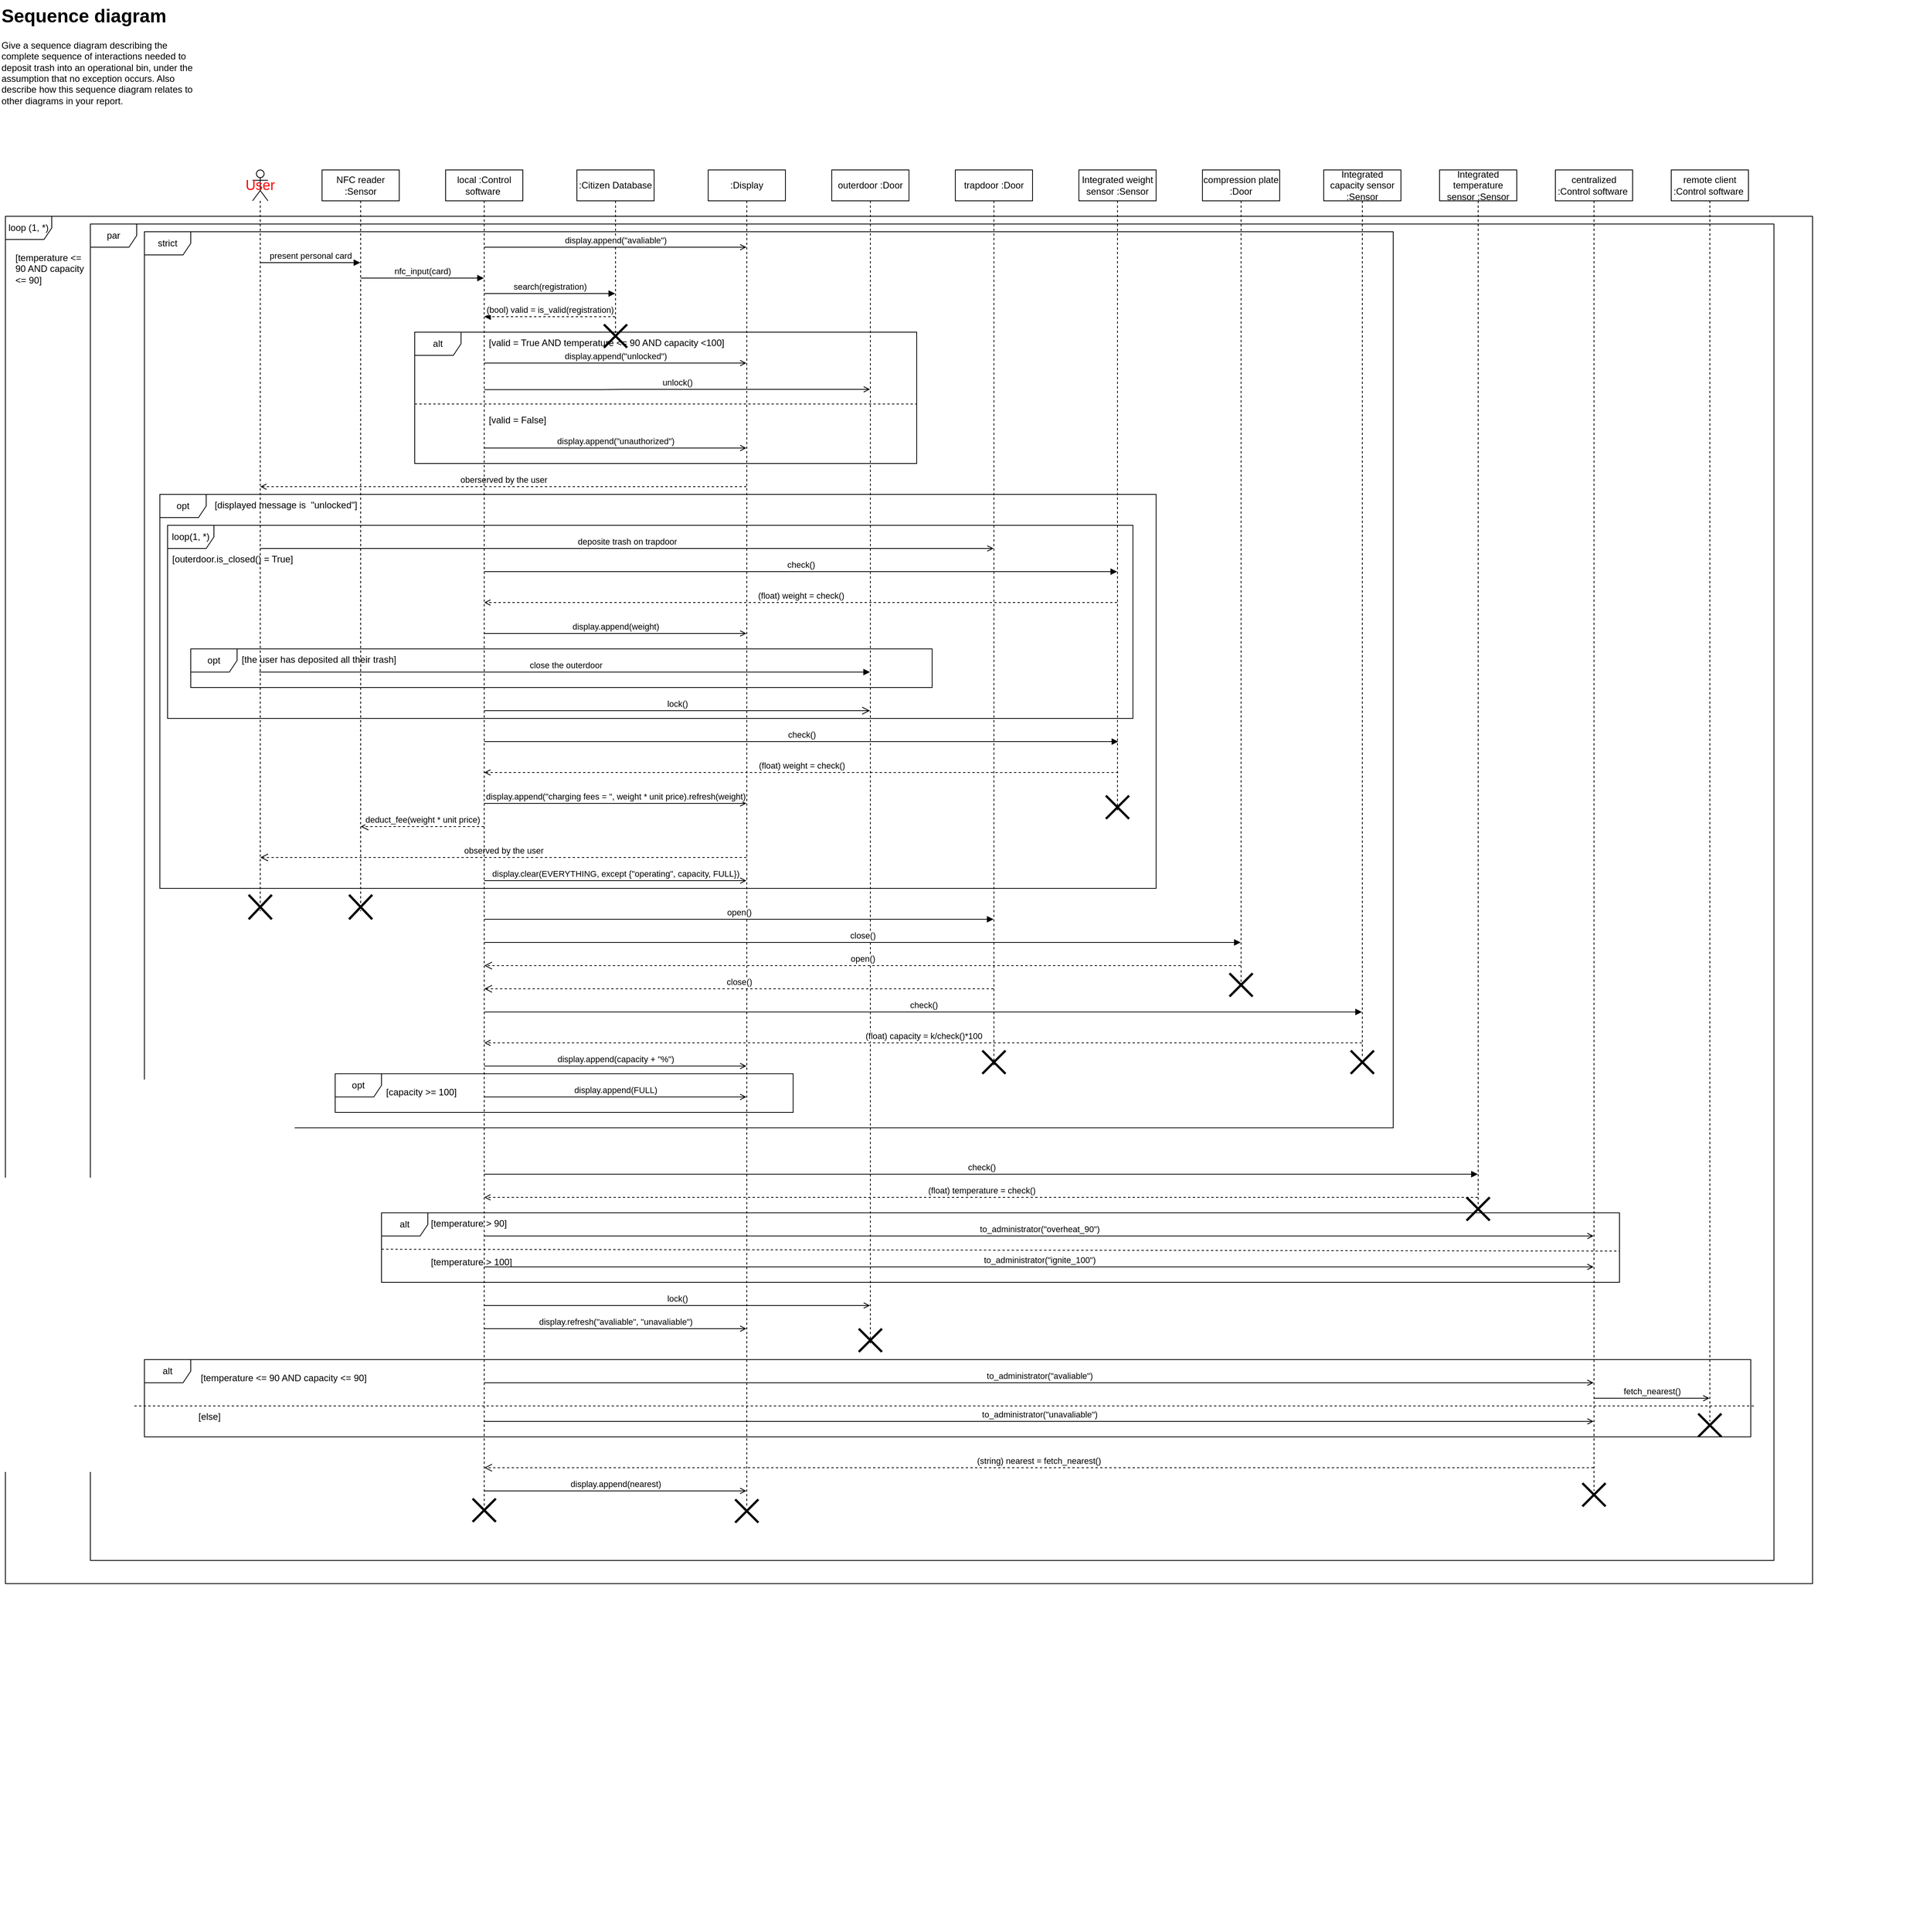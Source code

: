 <mxfile version="24.7.15">
  <diagram name="第 1 页" id="oXmYGSSr4hYT4QbIqK7O">
    <mxGraphModel dx="3088" dy="746" grid="1" gridSize="10" guides="1" tooltips="1" connect="1" arrows="1" fold="1" page="1" pageScale="1" pageWidth="827" pageHeight="1169" math="0" shadow="0">
      <root>
        <mxCell id="0" />
        <mxCell id="1" parent="0" />
        <mxCell id="pcKXWr7JfEEh_f0UGHfL-1" value="&lt;h1 style=&quot;margin-top: 0px;&quot;&gt;Sequence diagram &lt;/h1&gt;&lt;p&gt;Give a sequence diagram describing the complete sequence of interactions needed to deposit trash into an operational bin, under the assumption that no exception occurs. Also describe how this sequence diagram relates to other diagrams in your report.&lt;/p&gt;" style="text;html=1;whiteSpace=wrap;overflow=hidden;rounded=0;" parent="1" vertex="1">
          <mxGeometry x="-1654" width="260" height="170" as="geometry" />
        </mxCell>
        <mxCell id="pcKXWr7JfEEh_f0UGHfL-6" value="present personal card" style="html=1;verticalAlign=bottom;endArrow=block;curved=0;rounded=0;" parent="1" source="pcKXWr7JfEEh_f0UGHfL-5" target="pcKXWr7JfEEh_f0UGHfL-4" edge="1">
          <mxGeometry width="80" relative="1" as="geometry">
            <mxPoint x="-1327" y="350" as="sourcePoint" />
            <mxPoint x="-1247" y="350" as="targetPoint" />
            <Array as="points">
              <mxPoint x="-1260" y="340" />
            </Array>
          </mxGeometry>
        </mxCell>
        <mxCell id="pcKXWr7JfEEh_f0UGHfL-9" value="search(registration)" style="html=1;verticalAlign=bottom;endArrow=block;curved=0;rounded=0;" parent="1" source="pcKXWr7JfEEh_f0UGHfL-8" target="pcKXWr7JfEEh_f0UGHfL-20" edge="1">
          <mxGeometry width="80" relative="1" as="geometry">
            <mxPoint x="-1017" y="350" as="sourcePoint" />
            <mxPoint x="-877" y="350" as="targetPoint" />
            <Array as="points">
              <mxPoint x="-947" y="380" />
            </Array>
          </mxGeometry>
        </mxCell>
        <mxCell id="pcKXWr7JfEEh_f0UGHfL-11" value=":Display" style="shape=umlLifeline;perimeter=lifelinePerimeter;whiteSpace=wrap;html=1;container=1;dropTarget=0;collapsible=0;recursiveResize=0;outlineConnect=0;portConstraint=eastwest;newEdgeStyle={&quot;curved&quot;:0,&quot;rounded&quot;:0};" parent="1" vertex="1">
          <mxGeometry x="-737" y="220" width="100" height="1730" as="geometry" />
        </mxCell>
        <mxCell id="pcKXWr7JfEEh_f0UGHfL-12" value="alt" style="shape=umlFrame;whiteSpace=wrap;html=1;pointerEvents=0;" parent="1" vertex="1">
          <mxGeometry x="-1117" y="430" width="650" height="170" as="geometry" />
        </mxCell>
        <mxCell id="pcKXWr7JfEEh_f0UGHfL-14" value="[valid = True AND temperature &amp;lt;= 90 AND capacity &amp;lt;100]" style="text;strokeColor=none;fillColor=none;align=left;verticalAlign=top;spacingLeft=4;spacingRight=4;overflow=hidden;rotatable=0;points=[[0,0.5],[1,0.5]];portConstraint=eastwest;whiteSpace=wrap;html=1;" parent="1" vertex="1">
          <mxGeometry x="-1027" y="430" width="387" height="26" as="geometry" />
        </mxCell>
        <mxCell id="pcKXWr7JfEEh_f0UGHfL-15" value="[valid = False]" style="text;strokeColor=none;fillColor=none;align=left;verticalAlign=top;spacingLeft=4;spacingRight=4;overflow=hidden;rotatable=0;points=[[0,0.5],[1,0.5]];portConstraint=eastwest;whiteSpace=wrap;html=1;" parent="1" vertex="1">
          <mxGeometry x="-1027" y="530" width="100" height="26" as="geometry" />
        </mxCell>
        <mxCell id="pcKXWr7JfEEh_f0UGHfL-16" value="display.append(&quot;unlocked&quot;)" style="html=1;verticalAlign=bottom;endArrow=open;curved=0;rounded=0;endFill=0;" parent="1" source="pcKXWr7JfEEh_f0UGHfL-8" target="pcKXWr7JfEEh_f0UGHfL-11" edge="1">
          <mxGeometry width="80" relative="1" as="geometry">
            <mxPoint x="-787.023" y="700" as="sourcePoint" />
            <mxPoint x="-486.97" y="700" as="targetPoint" />
            <Array as="points">
              <mxPoint x="-857" y="470" />
            </Array>
          </mxGeometry>
        </mxCell>
        <mxCell id="pcKXWr7JfEEh_f0UGHfL-18" value="outerdoor :Door" style="shape=umlLifeline;perimeter=lifelinePerimeter;whiteSpace=wrap;html=1;container=1;dropTarget=0;collapsible=0;recursiveResize=0;outlineConnect=0;portConstraint=eastwest;newEdgeStyle={&quot;curved&quot;:0,&quot;rounded&quot;:0};" parent="1" vertex="1">
          <mxGeometry x="-577" y="220" width="100" height="1520" as="geometry" />
        </mxCell>
        <mxCell id="pcKXWr7JfEEh_f0UGHfL-19" value="unlock()" style="html=1;verticalAlign=bottom;startArrow=none;startFill=0;endArrow=open;startSize=8;curved=0;rounded=0;endFill=0;" parent="1" source="pcKXWr7JfEEh_f0UGHfL-8" target="pcKXWr7JfEEh_f0UGHfL-18" edge="1">
          <mxGeometry width="60" relative="1" as="geometry">
            <mxPoint x="-997" y="510" as="sourcePoint" />
            <mxPoint x="-586.95" y="504.38" as="targetPoint" />
            <Array as="points">
              <mxPoint x="-876.45" y="504.38" />
              <mxPoint x="-847" y="504" />
            </Array>
          </mxGeometry>
        </mxCell>
        <mxCell id="pcKXWr7JfEEh_f0UGHfL-20" value=":Citizen Database" style="shape=umlLifeline;perimeter=lifelinePerimeter;whiteSpace=wrap;html=1;container=1;dropTarget=0;collapsible=0;recursiveResize=0;outlineConnect=0;portConstraint=eastwest;newEdgeStyle={&quot;curved&quot;:0,&quot;rounded&quot;:0};" parent="1" vertex="1">
          <mxGeometry x="-907" y="220" width="100" height="220" as="geometry" />
        </mxCell>
        <mxCell id="pcKXWr7JfEEh_f0UGHfL-21" value="nfc_input(card)" style="html=1;verticalAlign=bottom;startArrow=none;startFill=0;endArrow=block;startSize=8;curved=0;rounded=0;endFill=1;" parent="1" source="pcKXWr7JfEEh_f0UGHfL-4" target="pcKXWr7JfEEh_f0UGHfL-8" edge="1">
          <mxGeometry width="60" relative="1" as="geometry">
            <mxPoint x="-1147" y="340" as="sourcePoint" />
            <mxPoint x="-1127" y="340" as="targetPoint" />
            <Array as="points">
              <mxPoint x="-1117" y="360" />
            </Array>
          </mxGeometry>
        </mxCell>
        <mxCell id="pcKXWr7JfEEh_f0UGHfL-23" value="(bool) valid = is_valid(registration)" style="html=1;verticalAlign=bottom;endArrow=block;curved=0;rounded=0;dashed=1;" parent="1" source="pcKXWr7JfEEh_f0UGHfL-20" target="pcKXWr7JfEEh_f0UGHfL-8" edge="1">
          <mxGeometry width="80" relative="1" as="geometry">
            <mxPoint x="-887" y="440" as="sourcePoint" />
            <mxPoint x="-1007" y="440" as="targetPoint" />
            <Array as="points">
              <mxPoint x="-947" y="410" />
            </Array>
          </mxGeometry>
        </mxCell>
        <mxCell id="pcKXWr7JfEEh_f0UGHfL-24" value="display.append(&quot;unauthorized&quot;)" style="html=1;verticalAlign=bottom;endArrow=open;curved=0;rounded=0;endFill=0;" parent="1" source="pcKXWr7JfEEh_f0UGHfL-8" target="pcKXWr7JfEEh_f0UGHfL-11" edge="1">
          <mxGeometry width="80" relative="1" as="geometry">
            <mxPoint x="-1003" y="590" as="sourcePoint" />
            <mxPoint x="-697" y="590" as="targetPoint" />
            <Array as="points">
              <mxPoint x="-832" y="580" />
            </Array>
          </mxGeometry>
        </mxCell>
        <mxCell id="pcKXWr7JfEEh_f0UGHfL-26" value="&lt;div&gt;oberserved by the user&lt;/div&gt;" style="html=1;verticalAlign=bottom;endArrow=open;curved=0;rounded=0;endFill=0;dashed=1;" parent="1" source="pcKXWr7JfEEh_f0UGHfL-11" target="pcKXWr7JfEEh_f0UGHfL-5" edge="1">
          <mxGeometry width="80" relative="1" as="geometry">
            <mxPoint x="-887" y="540" as="sourcePoint" />
            <mxPoint x="-807" y="540" as="targetPoint" />
            <Array as="points">
              <mxPoint x="-1007" y="630" />
            </Array>
          </mxGeometry>
        </mxCell>
        <mxCell id="pcKXWr7JfEEh_f0UGHfL-27" value="opt" style="shape=umlFrame;whiteSpace=wrap;html=1;pointerEvents=0;" parent="1" vertex="1">
          <mxGeometry x="-1447" y="640" width="1290" height="510" as="geometry" />
        </mxCell>
        <mxCell id="pcKXWr7JfEEh_f0UGHfL-28" value="&lt;div&gt;[displayed message is&amp;nbsp; &quot;unlocked&quot;]&lt;/div&gt;" style="text;strokeColor=none;fillColor=none;align=left;verticalAlign=top;spacingLeft=4;spacingRight=4;overflow=hidden;rotatable=0;points=[[0,0.5],[1,0.5]];portConstraint=eastwest;whiteSpace=wrap;html=1;" parent="1" vertex="1">
          <mxGeometry x="-1382" y="640" width="272" height="40" as="geometry" />
        </mxCell>
        <mxCell id="pcKXWr7JfEEh_f0UGHfL-29" value="strict" style="shape=umlFrame;whiteSpace=wrap;html=1;pointerEvents=0;" parent="1" vertex="1">
          <mxGeometry x="-1467" y="300" width="1617" height="1160" as="geometry" />
        </mxCell>
        <mxCell id="pcKXWr7JfEEh_f0UGHfL-31" value="trapdoor :Door" style="shape=umlLifeline;perimeter=lifelinePerimeter;whiteSpace=wrap;html=1;container=1;dropTarget=0;collapsible=0;recursiveResize=0;outlineConnect=0;portConstraint=eastwest;newEdgeStyle={&quot;curved&quot;:0,&quot;rounded&quot;:0};" parent="1" vertex="1">
          <mxGeometry x="-417" y="220" width="100" height="1160" as="geometry" />
        </mxCell>
        <mxCell id="pcKXWr7JfEEh_f0UGHfL-32" value="deposite trash on trapdoor " style="html=1;verticalAlign=bottom;endArrow=open;curved=0;rounded=0;endFill=0;" parent="1" source="pcKXWr7JfEEh_f0UGHfL-5" target="pcKXWr7JfEEh_f0UGHfL-31" edge="1">
          <mxGeometry width="80" relative="1" as="geometry">
            <mxPoint x="-977" y="660" as="sourcePoint" />
            <mxPoint x="-897" y="660" as="targetPoint" />
            <Array as="points">
              <mxPoint x="-847" y="710" />
            </Array>
          </mxGeometry>
        </mxCell>
        <mxCell id="pcKXWr7JfEEh_f0UGHfL-33" value="Integrated weight sensor :Sensor" style="shape=umlLifeline;perimeter=lifelinePerimeter;whiteSpace=wrap;html=1;container=1;dropTarget=0;collapsible=0;recursiveResize=0;outlineConnect=0;portConstraint=eastwest;newEdgeStyle={&quot;curved&quot;:0,&quot;rounded&quot;:0};" parent="1" vertex="1">
          <mxGeometry x="-257" y="220" width="100" height="830" as="geometry" />
        </mxCell>
        <mxCell id="pcKXWr7JfEEh_f0UGHfL-34" value="check()" style="html=1;verticalAlign=bottom;endArrow=block;curved=0;rounded=0;" parent="1" source="pcKXWr7JfEEh_f0UGHfL-8" target="pcKXWr7JfEEh_f0UGHfL-33" edge="1">
          <mxGeometry width="80" relative="1" as="geometry">
            <mxPoint x="-807" y="670" as="sourcePoint" />
            <mxPoint x="-727" y="670" as="targetPoint" />
            <Array as="points">
              <mxPoint x="-287" y="740" />
            </Array>
          </mxGeometry>
        </mxCell>
        <mxCell id="pcKXWr7JfEEh_f0UGHfL-35" value="loop(1, *)" style="shape=umlFrame;whiteSpace=wrap;html=1;pointerEvents=0;" parent="1" vertex="1">
          <mxGeometry x="-1437" y="680" width="1250" height="250" as="geometry" />
        </mxCell>
        <mxCell id="pcKXWr7JfEEh_f0UGHfL-36" value="[outerdoor.is_closed() = True]" style="text;strokeColor=none;fillColor=none;align=left;verticalAlign=top;spacingLeft=4;spacingRight=4;overflow=hidden;rotatable=0;points=[[0,0.5],[1,0.5]];portConstraint=eastwest;whiteSpace=wrap;html=1;" parent="1" vertex="1">
          <mxGeometry x="-1437" y="710" width="170" height="30" as="geometry" />
        </mxCell>
        <mxCell id="pcKXWr7JfEEh_f0UGHfL-37" value="(float) weight = check()" style="html=1;verticalAlign=bottom;endArrow=open;curved=0;rounded=0;dashed=1;endFill=0;" parent="1" source="pcKXWr7JfEEh_f0UGHfL-33" target="pcKXWr7JfEEh_f0UGHfL-8" edge="1">
          <mxGeometry width="80" relative="1" as="geometry">
            <mxPoint x="-517" y="720" as="sourcePoint" />
            <mxPoint x="-437" y="720" as="targetPoint" />
            <Array as="points">
              <mxPoint x="-617" y="780" />
            </Array>
          </mxGeometry>
        </mxCell>
        <mxCell id="pcKXWr7JfEEh_f0UGHfL-38" value="display.append(weight)" style="html=1;verticalAlign=bottom;endArrow=open;curved=0;rounded=0;endFill=0;" parent="1" source="pcKXWr7JfEEh_f0UGHfL-8" target="pcKXWr7JfEEh_f0UGHfL-11" edge="1">
          <mxGeometry width="80" relative="1" as="geometry">
            <mxPoint x="-467" y="710" as="sourcePoint" />
            <mxPoint x="-387" y="710" as="targetPoint" />
            <Array as="points">
              <mxPoint x="-857" y="820" />
            </Array>
          </mxGeometry>
        </mxCell>
        <mxCell id="pcKXWr7JfEEh_f0UGHfL-39" value="&amp;nbsp;close the outerdoor" style="html=1;verticalAlign=bottom;endArrow=block;curved=0;rounded=0;endFill=1;" parent="1" edge="1">
          <mxGeometry width="80" relative="1" as="geometry">
            <mxPoint x="-1318.318" y="870.0" as="sourcePoint" />
            <mxPoint x="-527.5" y="870.0" as="targetPoint" />
            <Array as="points">
              <mxPoint x="-997" y="870" />
            </Array>
          </mxGeometry>
        </mxCell>
        <mxCell id="pcKXWr7JfEEh_f0UGHfL-40" value="lock()" style="html=1;verticalAlign=bottom;endArrow=open;endSize=8;curved=0;rounded=0;" parent="1" source="pcKXWr7JfEEh_f0UGHfL-8" target="pcKXWr7JfEEh_f0UGHfL-18" edge="1">
          <mxGeometry relative="1" as="geometry">
            <mxPoint x="-827" y="660" as="sourcePoint" />
            <mxPoint x="-740" y="920" as="targetPoint" />
            <Array as="points">
              <mxPoint x="-1010" y="920" />
            </Array>
          </mxGeometry>
        </mxCell>
        <mxCell id="pcKXWr7JfEEh_f0UGHfL-42" value="check()" style="html=1;verticalAlign=bottom;endArrow=block;curved=0;rounded=0;" parent="1" edge="1">
          <mxGeometry width="80" relative="1" as="geometry">
            <mxPoint x="-1027" y="960" as="sourcePoint" />
            <mxPoint x="-206" y="960" as="targetPoint" />
            <Array as="points">
              <mxPoint x="-286" y="960" />
            </Array>
          </mxGeometry>
        </mxCell>
        <mxCell id="pcKXWr7JfEEh_f0UGHfL-43" value="(float) weight = check()" style="html=1;verticalAlign=bottom;endArrow=open;curved=0;rounded=0;dashed=1;endFill=0;" parent="1" edge="1">
          <mxGeometry width="80" relative="1" as="geometry">
            <mxPoint x="-206" y="1000" as="sourcePoint" />
            <mxPoint x="-1027" y="1000" as="targetPoint" />
            <Array as="points">
              <mxPoint x="-616" y="1000" />
            </Array>
          </mxGeometry>
        </mxCell>
        <mxCell id="pcKXWr7JfEEh_f0UGHfL-44" value="" style="endArrow=none;dashed=1;html=1;rounded=0;" parent="1" edge="1">
          <mxGeometry width="50" height="50" relative="1" as="geometry">
            <mxPoint x="-1117" y="523" as="sourcePoint" />
            <mxPoint x="-467" y="523" as="targetPoint" />
          </mxGeometry>
        </mxCell>
        <mxCell id="pcKXWr7JfEEh_f0UGHfL-46" value="display.append(&quot;charging fees = &quot;, weight * unit price).refresh(weight)" style="html=1;verticalAlign=bottom;endArrow=open;curved=0;rounded=0;endFill=0;" parent="1" source="pcKXWr7JfEEh_f0UGHfL-8" target="pcKXWr7JfEEh_f0UGHfL-11" edge="1">
          <mxGeometry width="80" relative="1" as="geometry">
            <mxPoint x="-1007" y="1070" as="sourcePoint" />
            <mxPoint x="-707" y="1080" as="targetPoint" />
            <Array as="points">
              <mxPoint x="-856" y="1040" />
            </Array>
          </mxGeometry>
        </mxCell>
        <mxCell id="pcKXWr7JfEEh_f0UGHfL-47" value="deduct_fee(weight * unit price)" style="html=1;verticalAlign=bottom;endArrow=open;dashed=1;endSize=8;curved=0;rounded=0;" parent="1" source="pcKXWr7JfEEh_f0UGHfL-8" target="pcKXWr7JfEEh_f0UGHfL-4" edge="1">
          <mxGeometry relative="1" as="geometry">
            <mxPoint x="-1037" y="1080" as="sourcePoint" />
            <mxPoint x="-1167" y="1080" as="targetPoint" />
            <Array as="points">
              <mxPoint x="-1097" y="1070" />
            </Array>
          </mxGeometry>
        </mxCell>
        <mxCell id="pcKXWr7JfEEh_f0UGHfL-48" value="observed by the user" style="html=1;verticalAlign=bottom;endArrow=open;dashed=1;endSize=8;curved=0;rounded=0;" parent="1" source="pcKXWr7JfEEh_f0UGHfL-11" target="pcKXWr7JfEEh_f0UGHfL-5" edge="1">
          <mxGeometry relative="1" as="geometry">
            <mxPoint x="-877" y="1100" as="sourcePoint" />
            <mxPoint x="-957" y="1100" as="targetPoint" />
            <Array as="points">
              <mxPoint x="-1007" y="1110" />
            </Array>
          </mxGeometry>
        </mxCell>
        <mxCell id="pcKXWr7JfEEh_f0UGHfL-49" value="opt" style="shape=umlFrame;whiteSpace=wrap;html=1;pointerEvents=0;" parent="1" vertex="1">
          <mxGeometry x="-1407" y="840" width="960" height="50" as="geometry" />
        </mxCell>
        <mxCell id="pcKXWr7JfEEh_f0UGHfL-50" value="[the user has deposited all their trash]" style="text;strokeColor=none;fillColor=none;align=left;verticalAlign=top;spacingLeft=4;spacingRight=4;overflow=hidden;rotatable=0;points=[[0,0.5],[1,0.5]];portConstraint=eastwest;whiteSpace=wrap;html=1;" parent="1" vertex="1">
          <mxGeometry x="-1347" y="840" width="240" height="30" as="geometry" />
        </mxCell>
        <mxCell id="pcKXWr7JfEEh_f0UGHfL-52" value="" style="group" parent="1" vertex="1" connectable="0">
          <mxGeometry x="-1332" y="220" width="30" height="970" as="geometry" />
        </mxCell>
        <mxCell id="pcKXWr7JfEEh_f0UGHfL-5" value="&lt;font color=&quot;#ff0000&quot; style=&quot;font-size: 18px;&quot;&gt;User&lt;/font&gt;" style="shape=umlLifeline;perimeter=lifelinePerimeter;whiteSpace=wrap;html=1;container=1;dropTarget=0;collapsible=0;recursiveResize=0;outlineConnect=0;portConstraint=eastwest;newEdgeStyle={&quot;curved&quot;:0,&quot;rounded&quot;:0};participant=umlActor;" parent="pcKXWr7JfEEh_f0UGHfL-52" vertex="1">
          <mxGeometry x="5" width="20" height="959.457" as="geometry" />
        </mxCell>
        <mxCell id="pcKXWr7JfEEh_f0UGHfL-51" value="" style="shape=umlDestroy;whiteSpace=wrap;html=1;strokeWidth=3;targetShapes=umlLifeline;" parent="pcKXWr7JfEEh_f0UGHfL-52" vertex="1">
          <mxGeometry y="938.37" width="30" height="31.63" as="geometry" />
        </mxCell>
        <mxCell id="pcKXWr7JfEEh_f0UGHfL-53" value="compression plate :Door" style="shape=umlLifeline;perimeter=lifelinePerimeter;whiteSpace=wrap;html=1;container=1;dropTarget=0;collapsible=0;recursiveResize=0;outlineConnect=0;portConstraint=eastwest;newEdgeStyle={&quot;curved&quot;:0,&quot;rounded&quot;:0};" parent="1" vertex="1">
          <mxGeometry x="-97" y="220" width="100" height="1060" as="geometry" />
        </mxCell>
        <mxCell id="pcKXWr7JfEEh_f0UGHfL-55" value="" style="group" parent="1" vertex="1" connectable="0">
          <mxGeometry x="-1237" y="220" width="100" height="970" as="geometry" />
        </mxCell>
        <mxCell id="pcKXWr7JfEEh_f0UGHfL-4" value="NFC reader :Sensor" style="shape=umlLifeline;perimeter=lifelinePerimeter;whiteSpace=wrap;html=1;container=1;dropTarget=0;collapsible=0;recursiveResize=0;outlineConnect=0;portConstraint=eastwest;newEdgeStyle={&quot;curved&quot;:0,&quot;rounded&quot;:0};" parent="pcKXWr7JfEEh_f0UGHfL-55" vertex="1">
          <mxGeometry width="100" height="959.457" as="geometry" />
        </mxCell>
        <mxCell id="pcKXWr7JfEEh_f0UGHfL-54" value="" style="shape=umlDestroy;whiteSpace=wrap;html=1;strokeWidth=3;targetShapes=umlLifeline;" parent="pcKXWr7JfEEh_f0UGHfL-55" vertex="1">
          <mxGeometry x="35" y="938.37" width="30" height="31.63" as="geometry" />
        </mxCell>
        <mxCell id="pcKXWr7JfEEh_f0UGHfL-56" value="" style="group" parent="1" vertex="1" connectable="0">
          <mxGeometry x="-1537" y="260" width="2350" height="2240" as="geometry" />
        </mxCell>
        <mxCell id="pcKXWr7JfEEh_f0UGHfL-8" value="local :Control software&amp;nbsp; " style="shape=umlLifeline;perimeter=lifelinePerimeter;whiteSpace=wrap;html=1;container=0;dropTarget=0;collapsible=0;recursiveResize=0;outlineConnect=0;portConstraint=eastwest;newEdgeStyle={&quot;curved&quot;:0,&quot;rounded&quot;:0};" parent="pcKXWr7JfEEh_f0UGHfL-56" vertex="1">
          <mxGeometry x="460" y="-40" width="100" height="1730" as="geometry" />
        </mxCell>
        <mxCell id="pcKXWr7JfEEh_f0UGHfL-30" value="par" style="shape=umlFrame;whiteSpace=wrap;html=1;pointerEvents=0;container=0;" parent="pcKXWr7JfEEh_f0UGHfL-56" vertex="1">
          <mxGeometry y="30" width="2180" height="1730" as="geometry" />
        </mxCell>
        <mxCell id="pcKXWr7JfEEh_f0UGHfL-57" value="" style="shape=umlDestroy;whiteSpace=wrap;html=1;strokeWidth=3;targetShapes=umlLifeline;" parent="pcKXWr7JfEEh_f0UGHfL-56" vertex="1">
          <mxGeometry x="665" y="160" width="30" height="30" as="geometry" />
        </mxCell>
        <mxCell id="pcKXWr7JfEEh_f0UGHfL-61" value="" style="shape=umlDestroy;whiteSpace=wrap;html=1;strokeWidth=3;targetShapes=umlLifeline;" parent="pcKXWr7JfEEh_f0UGHfL-56" vertex="1">
          <mxGeometry x="1315" y="770" width="30" height="30" as="geometry" />
        </mxCell>
        <mxCell id="TA9_eOSkAuxfFbQeDWFU-1" value="Integrated capacity sensor :Sensor" style="shape=umlLifeline;perimeter=lifelinePerimeter;whiteSpace=wrap;html=1;container=1;dropTarget=0;collapsible=0;recursiveResize=0;outlineConnect=0;portConstraint=eastwest;newEdgeStyle={&quot;curved&quot;:0,&quot;rounded&quot;:0};" parent="pcKXWr7JfEEh_f0UGHfL-56" vertex="1">
          <mxGeometry x="1597" y="-40" width="100" height="1150" as="geometry" />
        </mxCell>
        <mxCell id="TA9_eOSkAuxfFbQeDWFU-4" value="check()" style="html=1;verticalAlign=bottom;endArrow=block;curved=0;rounded=0;" parent="pcKXWr7JfEEh_f0UGHfL-56" source="pcKXWr7JfEEh_f0UGHfL-8" target="TA9_eOSkAuxfFbQeDWFU-1" edge="1">
          <mxGeometry width="80" relative="1" as="geometry">
            <mxPoint x="627" y="1210" as="sourcePoint" />
            <mxPoint x="707" y="1210" as="targetPoint" />
            <Array as="points">
              <mxPoint x="1077" y="1050" />
            </Array>
          </mxGeometry>
        </mxCell>
        <mxCell id="TA9_eOSkAuxfFbQeDWFU-5" value="(float) capacity = k/check()*100" style="html=1;verticalAlign=bottom;endArrow=open;curved=0;rounded=0;dashed=1;endFill=0;" parent="pcKXWr7JfEEh_f0UGHfL-56" source="TA9_eOSkAuxfFbQeDWFU-1" target="pcKXWr7JfEEh_f0UGHfL-8" edge="1">
          <mxGeometry x="-0.001" width="80" relative="1" as="geometry">
            <mxPoint x="1420.5" y="1200" as="sourcePoint" />
            <mxPoint x="599.5" y="1200" as="targetPoint" />
            <Array as="points">
              <mxPoint x="1007" y="1090" />
            </Array>
            <mxPoint as="offset" />
          </mxGeometry>
        </mxCell>
        <mxCell id="TA9_eOSkAuxfFbQeDWFU-8" value="opt" style="shape=umlFrame;whiteSpace=wrap;html=1;pointerEvents=0;" parent="pcKXWr7JfEEh_f0UGHfL-56" vertex="1">
          <mxGeometry x="317" y="1130" width="593" height="50" as="geometry" />
        </mxCell>
        <mxCell id="TA9_eOSkAuxfFbQeDWFU-9" value="[capacity &amp;gt;= 100]" style="text;strokeColor=none;fillColor=none;align=left;verticalAlign=top;spacingLeft=4;spacingRight=4;overflow=hidden;rotatable=0;points=[[0,0.5],[1,0.5]];portConstraint=eastwest;whiteSpace=wrap;html=1;" parent="pcKXWr7JfEEh_f0UGHfL-56" vertex="1">
          <mxGeometry x="377" y="1140" width="240" height="30" as="geometry" />
        </mxCell>
        <mxCell id="TA9_eOSkAuxfFbQeDWFU-11" value="centralized :Control software&amp;nbsp; " style="shape=umlLifeline;perimeter=lifelinePerimeter;whiteSpace=wrap;html=1;container=0;dropTarget=0;collapsible=0;recursiveResize=0;outlineConnect=0;portConstraint=eastwest;newEdgeStyle={&quot;curved&quot;:0,&quot;rounded&quot;:0};" parent="pcKXWr7JfEEh_f0UGHfL-56" vertex="1">
          <mxGeometry x="1897" y="-40" width="100" height="1710" as="geometry" />
        </mxCell>
        <mxCell id="TA9_eOSkAuxfFbQeDWFU-14" value="loop (1, *)" style="shape=umlFrame;whiteSpace=wrap;html=1;pointerEvents=0;" parent="pcKXWr7JfEEh_f0UGHfL-56" vertex="1">
          <mxGeometry x="-110" y="20" width="2340" height="1770" as="geometry" />
        </mxCell>
        <mxCell id="TA9_eOSkAuxfFbQeDWFU-20" value="alt" style="shape=umlFrame;whiteSpace=wrap;html=1;pointerEvents=0;" parent="pcKXWr7JfEEh_f0UGHfL-56" vertex="1">
          <mxGeometry x="377" y="1310" width="1603" height="90" as="geometry" />
        </mxCell>
        <mxCell id="TA9_eOSkAuxfFbQeDWFU-21" value="[temperature &amp;gt; 90]" style="text;strokeColor=none;fillColor=none;align=left;verticalAlign=top;spacingLeft=4;spacingRight=4;overflow=hidden;rotatable=0;points=[[0,0.5],[1,0.5]];portConstraint=eastwest;whiteSpace=wrap;html=1;" parent="pcKXWr7JfEEh_f0UGHfL-56" vertex="1">
          <mxGeometry x="434.5" y="1310" width="125" height="26" as="geometry" />
        </mxCell>
        <mxCell id="TA9_eOSkAuxfFbQeDWFU-23" value="" style="endArrow=none;dashed=1;html=1;rounded=0;exitX=0;exitY=0.524;exitDx=0;exitDy=0;exitPerimeter=0;entryX=1;entryY=0.55;entryDx=0;entryDy=0;entryPerimeter=0;" parent="pcKXWr7JfEEh_f0UGHfL-56" source="TA9_eOSkAuxfFbQeDWFU-20" target="TA9_eOSkAuxfFbQeDWFU-20" edge="1">
          <mxGeometry width="50" height="50" relative="1" as="geometry">
            <mxPoint x="355" y="1413" as="sourcePoint" />
            <mxPoint x="1983" y="1420" as="targetPoint" />
          </mxGeometry>
        </mxCell>
        <mxCell id="TA9_eOSkAuxfFbQeDWFU-24" value="[temperature &amp;gt; 100]" style="text;strokeColor=none;fillColor=none;align=left;verticalAlign=top;spacingLeft=4;spacingRight=4;overflow=hidden;rotatable=0;points=[[0,0.5],[1,0.5]];portConstraint=eastwest;whiteSpace=wrap;html=1;" parent="pcKXWr7JfEEh_f0UGHfL-56" vertex="1">
          <mxGeometry x="434.5" y="1360" width="125" height="26" as="geometry" />
        </mxCell>
        <mxCell id="TA9_eOSkAuxfFbQeDWFU-25" value="to_administrator(&quot;overheat_90&quot;)" style="html=1;verticalAlign=bottom;endArrow=open;curved=0;rounded=0;endFill=0;" parent="pcKXWr7JfEEh_f0UGHfL-56" source="pcKXWr7JfEEh_f0UGHfL-8" target="TA9_eOSkAuxfFbQeDWFU-11" edge="1">
          <mxGeometry width="80" relative="1" as="geometry">
            <mxPoint x="600" y="1350" as="sourcePoint" />
            <mxPoint x="680" y="1350" as="targetPoint" />
            <Array as="points">
              <mxPoint x="1237" y="1340" />
            </Array>
          </mxGeometry>
        </mxCell>
        <mxCell id="TA9_eOSkAuxfFbQeDWFU-26" value="to_administrator(&quot;ignite_100&quot;)" style="html=1;verticalAlign=bottom;endArrow=open;curved=0;rounded=0;endFill=0;" parent="pcKXWr7JfEEh_f0UGHfL-56" source="pcKXWr7JfEEh_f0UGHfL-8" target="TA9_eOSkAuxfFbQeDWFU-11" edge="1">
          <mxGeometry width="80" relative="1" as="geometry">
            <mxPoint x="519" y="1360" as="sourcePoint" />
            <mxPoint x="1957" y="1360" as="targetPoint" />
            <Array as="points">
              <mxPoint x="1220" y="1380" />
            </Array>
          </mxGeometry>
        </mxCell>
        <mxCell id="TA9_eOSkAuxfFbQeDWFU-31" value="" style="shape=umlDestroy;whiteSpace=wrap;html=1;strokeWidth=3;targetShapes=umlLifeline;" parent="pcKXWr7JfEEh_f0UGHfL-56" vertex="1">
          <mxGeometry x="995" y="1460" width="30" height="30" as="geometry" />
        </mxCell>
        <mxCell id="TA9_eOSkAuxfFbQeDWFU-32" value="remote client :Control software&amp;nbsp; " style="shape=umlLifeline;perimeter=lifelinePerimeter;whiteSpace=wrap;html=1;container=0;dropTarget=0;collapsible=0;recursiveResize=0;outlineConnect=0;portConstraint=eastwest;newEdgeStyle={&quot;curved&quot;:0,&quot;rounded&quot;:0};" parent="pcKXWr7JfEEh_f0UGHfL-56" vertex="1">
          <mxGeometry x="2047" y="-40" width="100" height="1620" as="geometry" />
        </mxCell>
        <mxCell id="TA9_eOSkAuxfFbQeDWFU-33" value="alt" style="shape=umlFrame;whiteSpace=wrap;html=1;pointerEvents=0;" parent="pcKXWr7JfEEh_f0UGHfL-56" vertex="1">
          <mxGeometry x="70" y="1500" width="2080" height="100" as="geometry" />
        </mxCell>
        <mxCell id="TA9_eOSkAuxfFbQeDWFU-34" value="[temperature &amp;lt;= 90 AND capacity &amp;lt;= 90]" style="text;strokeColor=none;fillColor=none;align=left;verticalAlign=top;spacingLeft=4;spacingRight=4;overflow=hidden;rotatable=0;points=[[0,0.5],[1,0.5]];portConstraint=eastwest;whiteSpace=wrap;html=1;" parent="pcKXWr7JfEEh_f0UGHfL-56" vertex="1">
          <mxGeometry x="137" y="1510" width="243" height="30" as="geometry" />
        </mxCell>
        <mxCell id="TA9_eOSkAuxfFbQeDWFU-35" value="to_administrator(&quot;avaliable&quot;)" style="html=1;verticalAlign=bottom;endArrow=open;curved=0;rounded=0;endFill=0;" parent="pcKXWr7JfEEh_f0UGHfL-56" source="pcKXWr7JfEEh_f0UGHfL-8" target="TA9_eOSkAuxfFbQeDWFU-11" edge="1">
          <mxGeometry width="80" relative="1" as="geometry">
            <mxPoint x="519" y="1350" as="sourcePoint" />
            <mxPoint x="1957" y="1350" as="targetPoint" />
            <Array as="points">
              <mxPoint x="1227" y="1530" />
            </Array>
          </mxGeometry>
        </mxCell>
        <mxCell id="TA9_eOSkAuxfFbQeDWFU-36" value="to_administrator(&quot;unavaliable&quot;)" style="html=1;verticalAlign=bottom;endArrow=open;curved=0;rounded=0;endFill=0;" parent="pcKXWr7JfEEh_f0UGHfL-56" source="pcKXWr7JfEEh_f0UGHfL-8" target="TA9_eOSkAuxfFbQeDWFU-11" edge="1">
          <mxGeometry width="80" relative="1" as="geometry">
            <mxPoint x="519" y="1550" as="sourcePoint" />
            <mxPoint x="1957" y="1550" as="targetPoint" />
            <Array as="points">
              <mxPoint x="1237" y="1580" />
            </Array>
          </mxGeometry>
        </mxCell>
        <mxCell id="TA9_eOSkAuxfFbQeDWFU-37" value="" style="endArrow=none;dashed=1;html=1;rounded=0;" parent="pcKXWr7JfEEh_f0UGHfL-56" edge="1">
          <mxGeometry width="50" height="50" relative="1" as="geometry">
            <mxPoint x="57" y="1560" as="sourcePoint" />
            <mxPoint x="2157" y="1560" as="targetPoint" />
          </mxGeometry>
        </mxCell>
        <mxCell id="TA9_eOSkAuxfFbQeDWFU-38" value="[else]" style="text;strokeColor=none;fillColor=none;align=left;verticalAlign=top;spacingLeft=4;spacingRight=4;overflow=hidden;rotatable=0;points=[[0,0.5],[1,0.5]];portConstraint=eastwest;whiteSpace=wrap;html=1;" parent="pcKXWr7JfEEh_f0UGHfL-56" vertex="1">
          <mxGeometry x="134" y="1560" width="243" height="30" as="geometry" />
        </mxCell>
        <mxCell id="TA9_eOSkAuxfFbQeDWFU-39" value="fetch_nearest()" style="html=1;verticalAlign=bottom;endArrow=open;curved=0;rounded=0;endFill=0;" parent="pcKXWr7JfEEh_f0UGHfL-56" source="TA9_eOSkAuxfFbQeDWFU-11" target="TA9_eOSkAuxfFbQeDWFU-32" edge="1">
          <mxGeometry width="80" relative="1" as="geometry">
            <mxPoint x="1947" y="1550" as="sourcePoint" />
            <mxPoint x="2027" y="1550" as="targetPoint" />
            <Array as="points">
              <mxPoint x="2027" y="1550" />
            </Array>
          </mxGeometry>
        </mxCell>
        <mxCell id="TA9_eOSkAuxfFbQeDWFU-40" value="(string) nearest = fetch_nearest()" style="html=1;verticalAlign=bottom;endArrow=open;dashed=1;endSize=8;curved=0;rounded=0;" parent="pcKXWr7JfEEh_f0UGHfL-56" source="TA9_eOSkAuxfFbQeDWFU-11" target="pcKXWr7JfEEh_f0UGHfL-8" edge="1">
          <mxGeometry relative="1" as="geometry">
            <mxPoint x="1947" y="1630" as="sourcePoint" />
            <mxPoint x="1867" y="1630" as="targetPoint" />
            <Array as="points">
              <mxPoint x="1217" y="1640" />
            </Array>
          </mxGeometry>
        </mxCell>
        <mxCell id="TA9_eOSkAuxfFbQeDWFU-42" value="" style="shape=umlDestroy;whiteSpace=wrap;html=1;strokeWidth=3;targetShapes=umlLifeline;" parent="pcKXWr7JfEEh_f0UGHfL-56" vertex="1">
          <mxGeometry x="495" y="1680" width="30" height="30" as="geometry" />
        </mxCell>
        <mxCell id="TA9_eOSkAuxfFbQeDWFU-43" value="" style="shape=umlDestroy;whiteSpace=wrap;html=1;strokeWidth=3;targetShapes=umlLifeline;" parent="pcKXWr7JfEEh_f0UGHfL-56" vertex="1">
          <mxGeometry x="835" y="1681" width="30" height="30" as="geometry" />
        </mxCell>
        <mxCell id="TA9_eOSkAuxfFbQeDWFU-44" value="" style="shape=umlDestroy;whiteSpace=wrap;html=1;strokeWidth=3;targetShapes=umlLifeline;" parent="pcKXWr7JfEEh_f0UGHfL-56" vertex="1">
          <mxGeometry x="1155" y="1100" width="30" height="30" as="geometry" />
        </mxCell>
        <mxCell id="TA9_eOSkAuxfFbQeDWFU-45" value="" style="shape=umlDestroy;whiteSpace=wrap;html=1;strokeWidth=3;targetShapes=umlLifeline;" parent="pcKXWr7JfEEh_f0UGHfL-56" vertex="1">
          <mxGeometry x="1475" y="1000" width="30" height="30" as="geometry" />
        </mxCell>
        <mxCell id="TA9_eOSkAuxfFbQeDWFU-46" value="" style="shape=umlDestroy;whiteSpace=wrap;html=1;strokeWidth=3;targetShapes=umlLifeline;" parent="pcKXWr7JfEEh_f0UGHfL-56" vertex="1">
          <mxGeometry x="1632" y="1100" width="30" height="30" as="geometry" />
        </mxCell>
        <mxCell id="TA9_eOSkAuxfFbQeDWFU-48" value="" style="shape=umlDestroy;whiteSpace=wrap;html=1;strokeWidth=3;targetShapes=umlLifeline;" parent="pcKXWr7JfEEh_f0UGHfL-56" vertex="1">
          <mxGeometry x="1932" y="1660" width="30" height="30" as="geometry" />
        </mxCell>
        <mxCell id="TA9_eOSkAuxfFbQeDWFU-49" value="" style="shape=umlDestroy;whiteSpace=wrap;html=1;strokeWidth=3;targetShapes=umlLifeline;" parent="pcKXWr7JfEEh_f0UGHfL-56" vertex="1">
          <mxGeometry x="2082" y="1570" width="30" height="30" as="geometry" />
        </mxCell>
        <mxCell id="pcKXWr7JfEEh_f0UGHfL-59" value="display.clear(EVERYTHING, except {&quot;operating&quot;, capacity, FULL})" style="html=1;verticalAlign=bottom;endArrow=open;curved=0;rounded=0;endFill=0;" parent="1" source="pcKXWr7JfEEh_f0UGHfL-8" target="pcKXWr7JfEEh_f0UGHfL-11" edge="1">
          <mxGeometry width="80" relative="1" as="geometry">
            <mxPoint x="-997" y="1167" as="sourcePoint" />
            <mxPoint x="-917" y="1167" as="targetPoint" />
            <Array as="points">
              <mxPoint x="-867" y="1140" />
            </Array>
          </mxGeometry>
        </mxCell>
        <mxCell id="pcKXWr7JfEEh_f0UGHfL-62" value="open()" style="html=1;verticalAlign=bottom;endArrow=block;curved=0;rounded=0;" parent="1" source="pcKXWr7JfEEh_f0UGHfL-8" target="pcKXWr7JfEEh_f0UGHfL-31" edge="1">
          <mxGeometry width="80" relative="1" as="geometry">
            <mxPoint x="-1017" y="1200" as="sourcePoint" />
            <mxPoint x="-937" y="1200" as="targetPoint" />
            <Array as="points">
              <mxPoint x="-700" y="1190" />
            </Array>
          </mxGeometry>
        </mxCell>
        <mxCell id="pcKXWr7JfEEh_f0UGHfL-65" value="close()" style="html=1;verticalAlign=bottom;endArrow=block;curved=0;rounded=0;" parent="1" source="pcKXWr7JfEEh_f0UGHfL-8" target="pcKXWr7JfEEh_f0UGHfL-53" edge="1">
          <mxGeometry width="80" relative="1" as="geometry">
            <mxPoint x="-1018" y="1240" as="sourcePoint" />
            <mxPoint x="-358" y="1240" as="targetPoint" />
            <Array as="points">
              <mxPoint x="-690" y="1220" />
            </Array>
          </mxGeometry>
        </mxCell>
        <mxCell id="pcKXWr7JfEEh_f0UGHfL-66" value="open()" style="html=1;verticalAlign=bottom;endArrow=open;dashed=1;endSize=8;curved=0;rounded=0;" parent="1" source="pcKXWr7JfEEh_f0UGHfL-53" target="pcKXWr7JfEEh_f0UGHfL-8" edge="1">
          <mxGeometry relative="1" as="geometry">
            <mxPoint x="-87" y="1300" as="sourcePoint" />
            <mxPoint x="-167" y="1300" as="targetPoint" />
            <Array as="points">
              <mxPoint x="-537" y="1250" />
            </Array>
          </mxGeometry>
        </mxCell>
        <mxCell id="pcKXWr7JfEEh_f0UGHfL-67" value="close()" style="html=1;verticalAlign=bottom;endArrow=open;dashed=1;endSize=8;curved=0;rounded=0;" parent="1" source="pcKXWr7JfEEh_f0UGHfL-31" target="pcKXWr7JfEEh_f0UGHfL-8" edge="1">
          <mxGeometry relative="1" as="geometry">
            <mxPoint x="-37" y="1300" as="sourcePoint" />
            <mxPoint x="-1018" y="1300" as="targetPoint" />
            <Array as="points">
              <mxPoint x="-517" y="1280" />
            </Array>
          </mxGeometry>
        </mxCell>
        <mxCell id="TA9_eOSkAuxfFbQeDWFU-6" value="display.append(capacity + &quot;%&quot;)" style="html=1;verticalAlign=bottom;endArrow=open;curved=0;rounded=0;endFill=0;" parent="1" source="pcKXWr7JfEEh_f0UGHfL-8" target="pcKXWr7JfEEh_f0UGHfL-11" edge="1">
          <mxGeometry width="80" relative="1" as="geometry">
            <mxPoint x="-1000" y="1420" as="sourcePoint" />
            <mxPoint x="-920" y="1420" as="targetPoint" />
            <Array as="points">
              <mxPoint x="-850" y="1380" />
            </Array>
          </mxGeometry>
        </mxCell>
        <mxCell id="TA9_eOSkAuxfFbQeDWFU-7" value="display.append(&quot;avaliable&quot;)" style="html=1;verticalAlign=bottom;endArrow=open;curved=0;rounded=0;endFill=0;" parent="1" source="pcKXWr7JfEEh_f0UGHfL-8" target="pcKXWr7JfEEh_f0UGHfL-11" edge="1">
          <mxGeometry width="80" relative="1" as="geometry">
            <mxPoint x="-1017" y="480" as="sourcePoint" />
            <mxPoint x="-677" y="480" as="targetPoint" />
            <Array as="points">
              <mxPoint x="-860" y="320" />
            </Array>
          </mxGeometry>
        </mxCell>
        <mxCell id="TA9_eOSkAuxfFbQeDWFU-10" value="display.append(FULL)" style="html=1;verticalAlign=bottom;endArrow=open;curved=0;rounded=0;endFill=0;" parent="1" source="pcKXWr7JfEEh_f0UGHfL-8" target="pcKXWr7JfEEh_f0UGHfL-11" edge="1">
          <mxGeometry width="80" relative="1" as="geometry">
            <mxPoint x="-1030" y="1440" as="sourcePoint" />
            <mxPoint x="-677" y="1430" as="targetPoint" />
            <Array as="points">
              <mxPoint x="-860" y="1420" />
            </Array>
          </mxGeometry>
        </mxCell>
        <mxCell id="TA9_eOSkAuxfFbQeDWFU-12" value="Integrated temperature sensor :Sensor" style="shape=umlLifeline;perimeter=lifelinePerimeter;whiteSpace=wrap;html=1;container=1;dropTarget=0;collapsible=0;recursiveResize=0;outlineConnect=0;portConstraint=eastwest;newEdgeStyle={&quot;curved&quot;:0,&quot;rounded&quot;:0};" parent="1" vertex="1">
          <mxGeometry x="210" y="220" width="100" height="1340" as="geometry" />
        </mxCell>
        <mxCell id="TA9_eOSkAuxfFbQeDWFU-47" value="" style="shape=umlDestroy;whiteSpace=wrap;html=1;strokeWidth=3;targetShapes=umlLifeline;" parent="TA9_eOSkAuxfFbQeDWFU-12" vertex="1">
          <mxGeometry x="35" y="1330" width="30" height="30" as="geometry" />
        </mxCell>
        <mxCell id="TA9_eOSkAuxfFbQeDWFU-16" value="check()" style="html=1;verticalAlign=bottom;endArrow=block;curved=0;rounded=0;" parent="1" source="pcKXWr7JfEEh_f0UGHfL-8" target="TA9_eOSkAuxfFbQeDWFU-12" edge="1">
          <mxGeometry width="80" relative="1" as="geometry">
            <mxPoint x="-1260" y="1610" as="sourcePoint" />
            <mxPoint x="-122" y="1610" as="targetPoint" />
            <Array as="points">
              <mxPoint x="-700" y="1520" />
            </Array>
          </mxGeometry>
        </mxCell>
        <mxCell id="TA9_eOSkAuxfFbQeDWFU-17" value="(float) temperature = check()" style="html=1;verticalAlign=bottom;endArrow=open;curved=0;rounded=0;dashed=1;endFill=0;" parent="1" source="TA9_eOSkAuxfFbQeDWFU-12" target="pcKXWr7JfEEh_f0UGHfL-8" edge="1">
          <mxGeometry x="-0.001" width="80" relative="1" as="geometry">
            <mxPoint x="-122" y="1650" as="sourcePoint" />
            <mxPoint x="-1030" y="1660" as="targetPoint" />
            <Array as="points">
              <mxPoint x="-762" y="1550" />
            </Array>
            <mxPoint as="offset" />
          </mxGeometry>
        </mxCell>
        <mxCell id="TA9_eOSkAuxfFbQeDWFU-29" value="lock()" style="html=1;verticalAlign=bottom;endArrow=open;curved=0;rounded=0;endFill=0;" parent="1" source="pcKXWr7JfEEh_f0UGHfL-8" target="pcKXWr7JfEEh_f0UGHfL-18" edge="1">
          <mxGeometry width="80" relative="1" as="geometry">
            <mxPoint x="-1030" y="1840" as="sourcePoint" />
            <mxPoint x="-520" y="1840" as="targetPoint" />
            <Array as="points">
              <mxPoint x="-700" y="1690" />
            </Array>
          </mxGeometry>
        </mxCell>
        <mxCell id="TA9_eOSkAuxfFbQeDWFU-30" value="display.refresh(&quot;avaliable&quot;, &quot;unavaliable&quot;)" style="html=1;verticalAlign=bottom;endArrow=open;curved=0;rounded=0;endFill=0;" parent="1" source="pcKXWr7JfEEh_f0UGHfL-8" target="pcKXWr7JfEEh_f0UGHfL-11" edge="1">
          <mxGeometry width="80" relative="1" as="geometry">
            <mxPoint x="-1030" y="1870" as="sourcePoint" />
            <mxPoint x="-689" y="1870" as="targetPoint" />
            <Array as="points">
              <mxPoint x="-820" y="1720" />
            </Array>
          </mxGeometry>
        </mxCell>
        <mxCell id="TA9_eOSkAuxfFbQeDWFU-15" value="[temperature &amp;lt;= 90 AND capacity &amp;lt;= 90]" style="text;strokeColor=none;fillColor=none;align=left;verticalAlign=top;spacingLeft=4;spacingRight=4;overflow=hidden;rotatable=0;points=[[0,0.5],[1,0.5]];portConstraint=eastwest;whiteSpace=wrap;html=1;" parent="1" vertex="1">
          <mxGeometry x="-1640" y="320" width="100" height="110" as="geometry" />
        </mxCell>
        <mxCell id="TA9_eOSkAuxfFbQeDWFU-41" value="display.append(nearest)" style="html=1;verticalAlign=bottom;endArrow=open;curved=0;rounded=0;endFill=0;" parent="1" source="pcKXWr7JfEEh_f0UGHfL-8" target="pcKXWr7JfEEh_f0UGHfL-11" edge="1">
          <mxGeometry width="80" relative="1" as="geometry">
            <mxPoint x="-1017" y="1730" as="sourcePoint" />
            <mxPoint x="-677" y="1730" as="targetPoint" />
            <Array as="points">
              <mxPoint x="-800" y="1930" />
            </Array>
          </mxGeometry>
        </mxCell>
      </root>
    </mxGraphModel>
  </diagram>
</mxfile>
